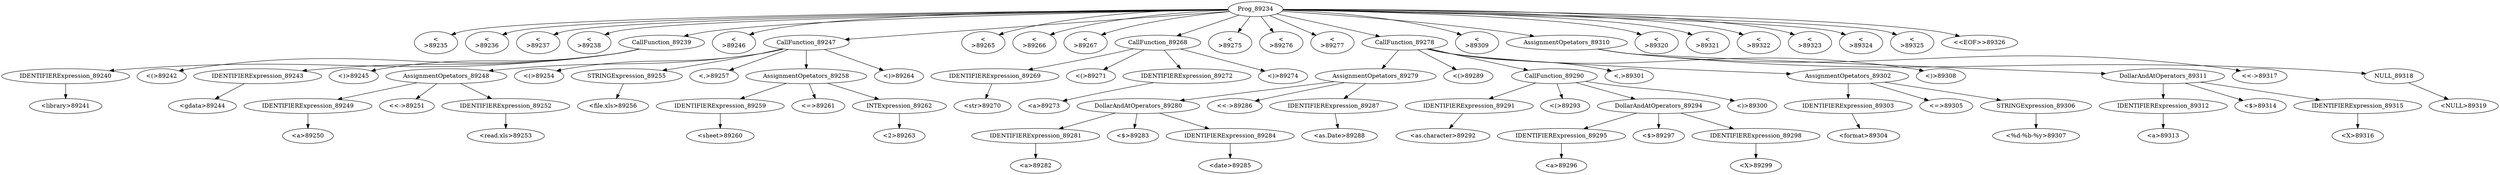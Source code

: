 digraph {

"Prog_89234"->"<
>89235";
"Prog_89234"->"<
>89236";
"Prog_89234"->"<
>89237";
"Prog_89234"->"<
>89238";
"Prog_89234"->"CallFunction_89239";
"CallFunction_89239"->"IDENTIFIERExpression_89240";
"IDENTIFIERExpression_89240"->"<library>89241";
"CallFunction_89239"->"<(>89242";
"CallFunction_89239"->"IDENTIFIERExpression_89243";
"IDENTIFIERExpression_89243"->"<gdata>89244";
"CallFunction_89239"->"<)>89245";
"Prog_89234"->"<
>89246";
"Prog_89234"->"CallFunction_89247";
"CallFunction_89247"->"AssignmentOpetators_89248";
"AssignmentOpetators_89248"->"IDENTIFIERExpression_89249";
"IDENTIFIERExpression_89249"->"<a>89250";
"AssignmentOpetators_89248"->"<<->89251";
"AssignmentOpetators_89248"->"IDENTIFIERExpression_89252";
"IDENTIFIERExpression_89252"->"<read.xls>89253";
"CallFunction_89247"->"<(>89254";
"CallFunction_89247"->"STRINGExpression_89255";
"STRINGExpression_89255"->"<file.xls>89256";
"CallFunction_89247"->"<,>89257";
"CallFunction_89247"->"AssignmentOpetators_89258";
"AssignmentOpetators_89258"->"IDENTIFIERExpression_89259";
"IDENTIFIERExpression_89259"->"<sheet>89260";
"AssignmentOpetators_89258"->"<=>89261";
"AssignmentOpetators_89258"->"INTExpression_89262";
"INTExpression_89262"->"<2>89263";
"CallFunction_89247"->"<)>89264";
"Prog_89234"->"<
>89265";
"Prog_89234"->"<
>89266";
"Prog_89234"->"<
>89267";
"Prog_89234"->"CallFunction_89268";
"CallFunction_89268"->"IDENTIFIERExpression_89269";
"IDENTIFIERExpression_89269"->"<str>89270";
"CallFunction_89268"->"<(>89271";
"CallFunction_89268"->"IDENTIFIERExpression_89272";
"IDENTIFIERExpression_89272"->"<a>89273";
"CallFunction_89268"->"<)>89274";
"Prog_89234"->"<
>89275";
"Prog_89234"->"<
>89276";
"Prog_89234"->"<
>89277";
"Prog_89234"->"CallFunction_89278";
"CallFunction_89278"->"AssignmentOpetators_89279";
"AssignmentOpetators_89279"->"DollarAndAtOperators_89280";
"DollarAndAtOperators_89280"->"IDENTIFIERExpression_89281";
"IDENTIFIERExpression_89281"->"<a>89282";
"DollarAndAtOperators_89280"->"<$>89283";
"DollarAndAtOperators_89280"->"IDENTIFIERExpression_89284";
"IDENTIFIERExpression_89284"->"<date>89285";
"AssignmentOpetators_89279"->"<<->89286";
"AssignmentOpetators_89279"->"IDENTIFIERExpression_89287";
"IDENTIFIERExpression_89287"->"<as.Date>89288";
"CallFunction_89278"->"<(>89289";
"CallFunction_89278"->"CallFunction_89290";
"CallFunction_89290"->"IDENTIFIERExpression_89291";
"IDENTIFIERExpression_89291"->"<as.character>89292";
"CallFunction_89290"->"<(>89293";
"CallFunction_89290"->"DollarAndAtOperators_89294";
"DollarAndAtOperators_89294"->"IDENTIFIERExpression_89295";
"IDENTIFIERExpression_89295"->"<a>89296";
"DollarAndAtOperators_89294"->"<$>89297";
"DollarAndAtOperators_89294"->"IDENTIFIERExpression_89298";
"IDENTIFIERExpression_89298"->"<X>89299";
"CallFunction_89290"->"<)>89300";
"CallFunction_89278"->"<,>89301";
"CallFunction_89278"->"AssignmentOpetators_89302";
"AssignmentOpetators_89302"->"IDENTIFIERExpression_89303";
"IDENTIFIERExpression_89303"->"<format>89304";
"AssignmentOpetators_89302"->"<=>89305";
"AssignmentOpetators_89302"->"STRINGExpression_89306";
"STRINGExpression_89306"->"<%d-%b-%y>89307";
"CallFunction_89278"->"<)>89308";
"Prog_89234"->"<
>89309";
"Prog_89234"->"AssignmentOpetators_89310";
"AssignmentOpetators_89310"->"DollarAndAtOperators_89311";
"DollarAndAtOperators_89311"->"IDENTIFIERExpression_89312";
"IDENTIFIERExpression_89312"->"<a>89313";
"DollarAndAtOperators_89311"->"<$>89314";
"DollarAndAtOperators_89311"->"IDENTIFIERExpression_89315";
"IDENTIFIERExpression_89315"->"<X>89316";
"AssignmentOpetators_89310"->"<<->89317";
"AssignmentOpetators_89310"->"NULL_89318";
"NULL_89318"->"<NULL>89319";
"Prog_89234"->"<
>89320";
"Prog_89234"->"<
>89321";
"Prog_89234"->"<
>89322";
"Prog_89234"->"<
>89323";
"Prog_89234"->"<
>89324";
"Prog_89234"->"<
>89325";
"Prog_89234"->"<<EOF>>89326";
}
